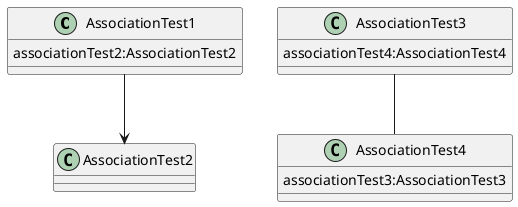 @startuml

class AssociationTest1{
    associationTest2:AssociationTest2
}
class AssociationTest2{
}
class AssociationTest3{
    associationTest4:AssociationTest4
}
class AssociationTest4{
    associationTest3:AssociationTest3
}

AssociationTest1 --> AssociationTest2
AssociationTest3 -- AssociationTest4

@enduml